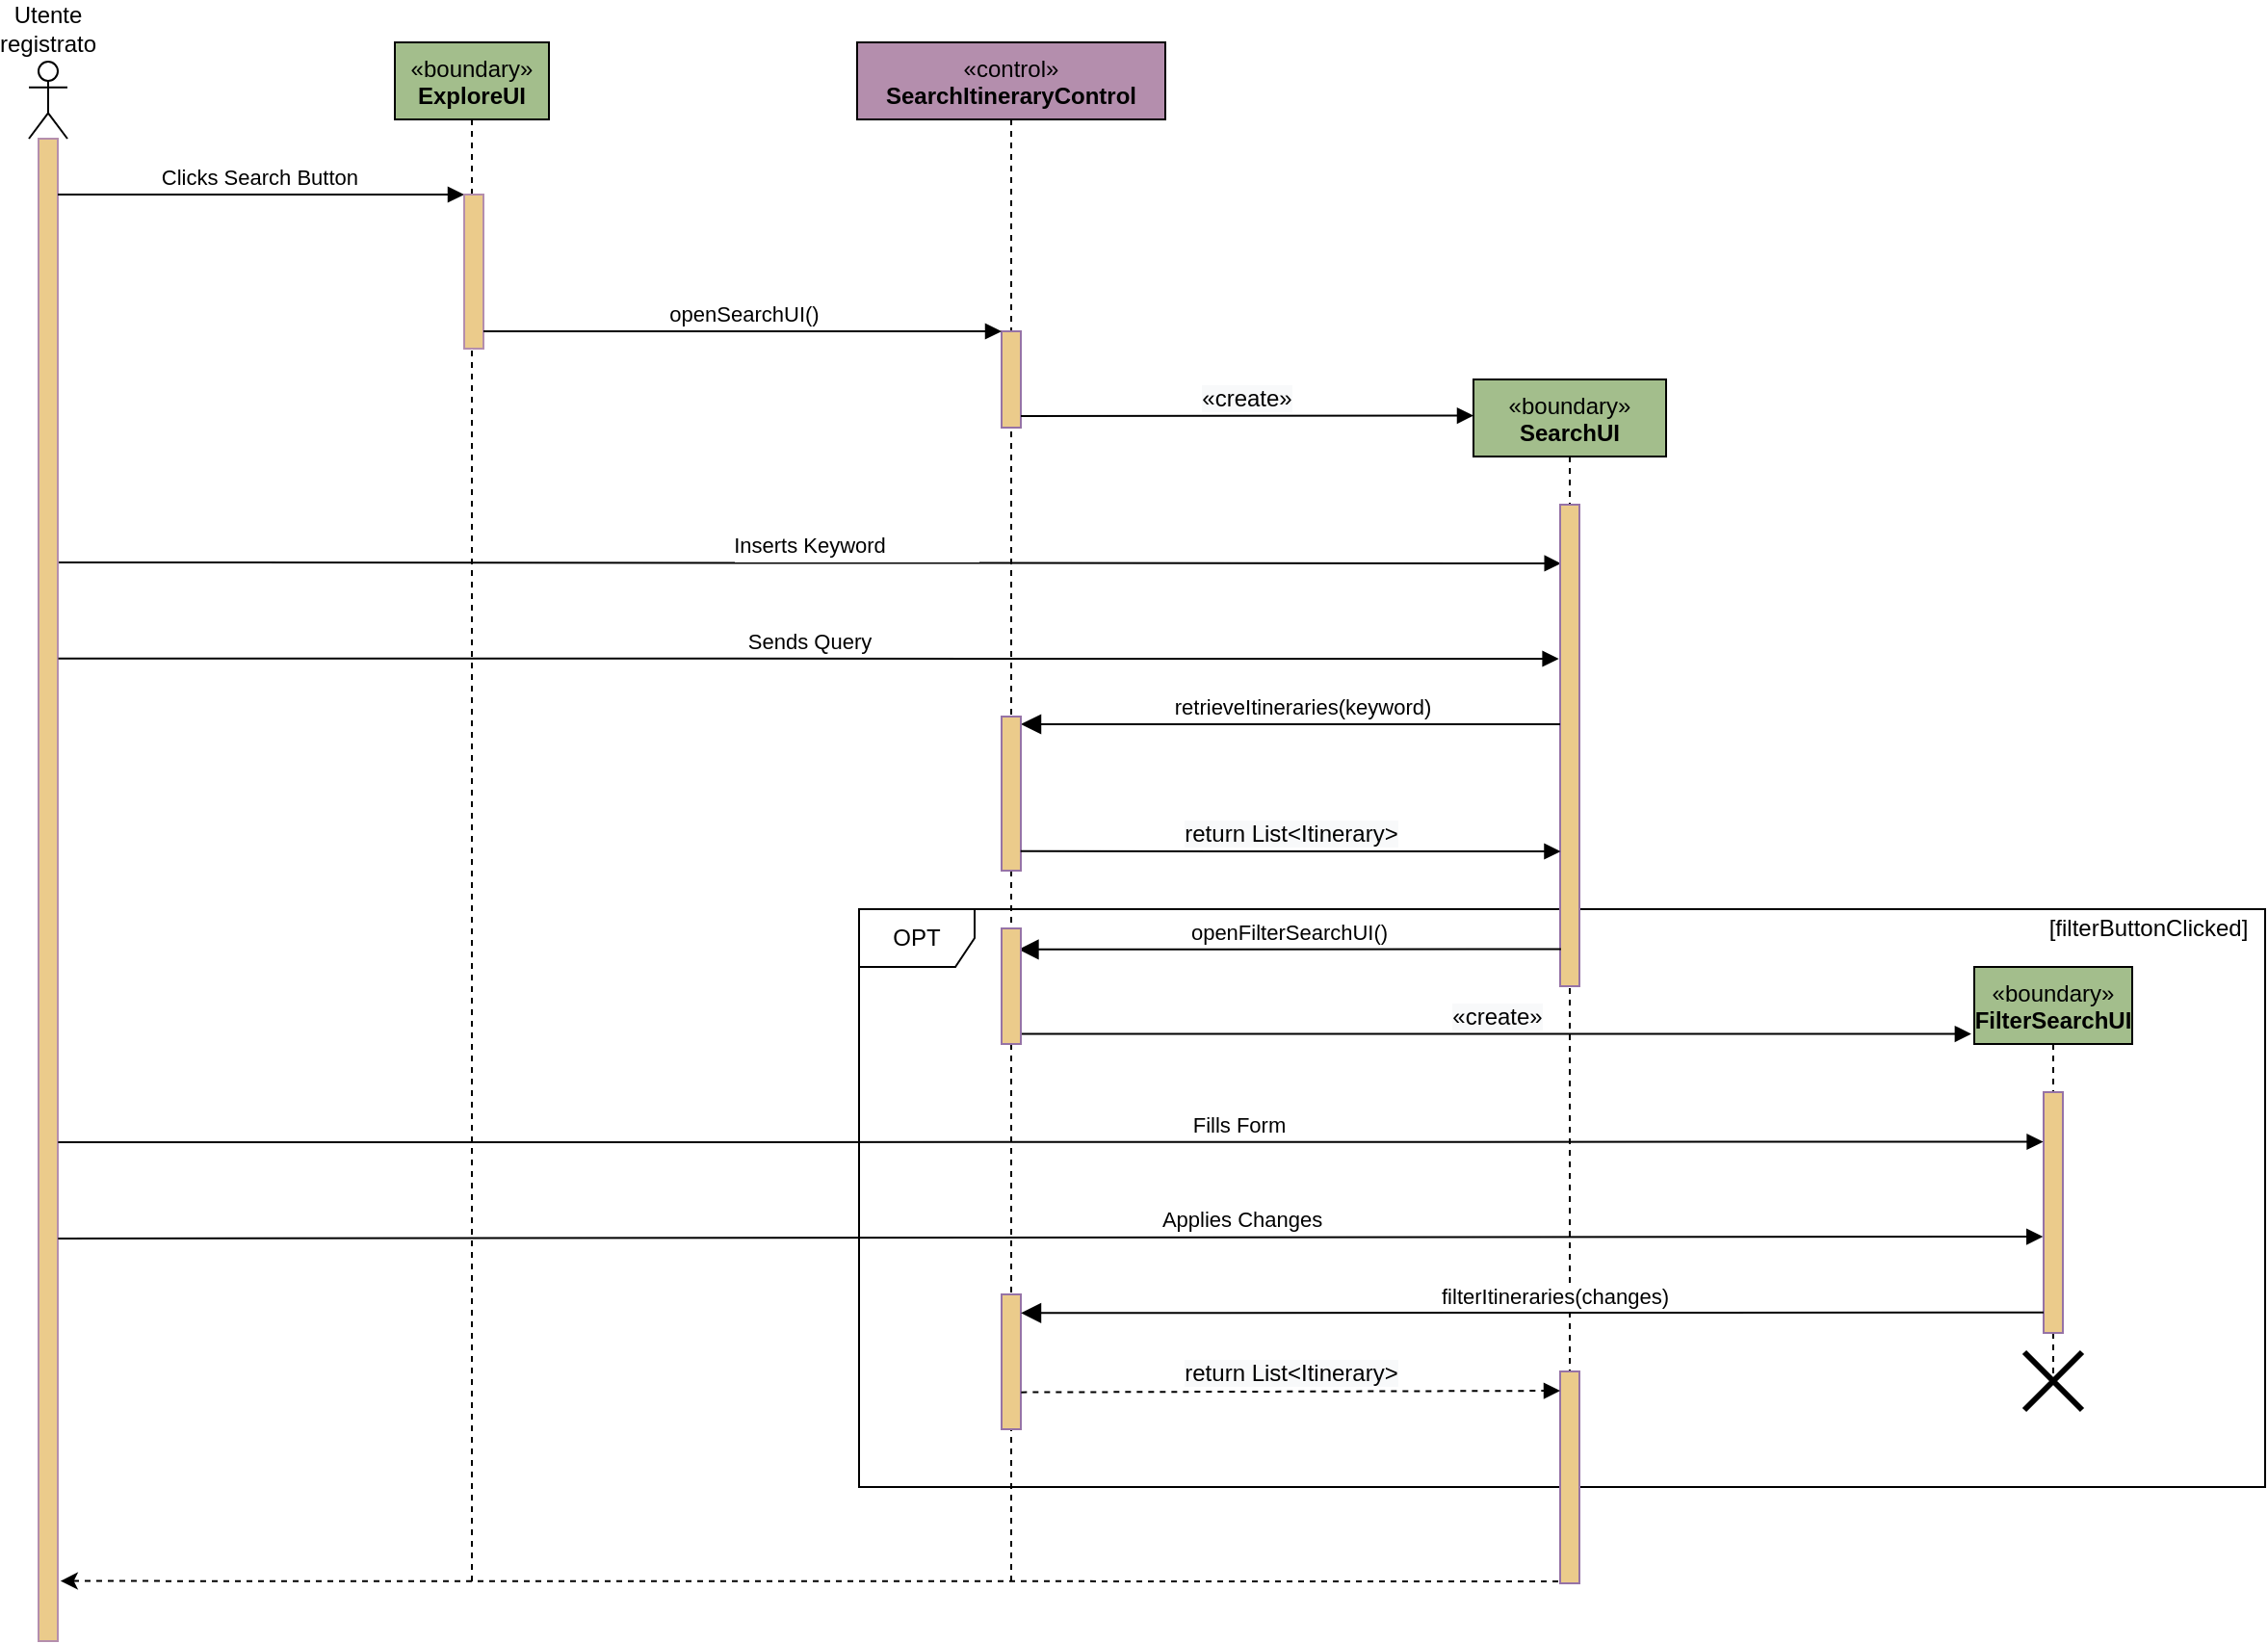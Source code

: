 <mxfile>
    <diagram id="DeaROObW_h7Y9myD4udL" name="Ricerca Itinerario">
        <mxGraphModel dx="2041" dy="789" grid="1" gridSize="10" guides="1" tooltips="1" connect="1" arrows="1" fold="1" page="1" pageScale="1" pageWidth="827" pageHeight="1169" math="0" shadow="0">
            <root>
                <mxCell id="0"/>
                <mxCell id="1" parent="0"/>
                <mxCell id="vcSXQ96v2C0E0V5ABVkG-91" value="OPT" style="shape=umlFrame;whiteSpace=wrap;html=1;" vertex="1" parent="1">
                    <mxGeometry x="481" y="490" width="730" height="300" as="geometry"/>
                </mxCell>
                <mxCell id="nHArHDgA-v1Gkju6NFeY-11" value="Utente registrato" style="shape=umlLifeline;participant=umlActor;perimeter=lifelinePerimeter;whiteSpace=wrap;html=1;container=1;collapsible=0;recursiveResize=0;verticalAlign=bottom;spacingTop=36;outlineConnect=0;size=40;rounded=0;shadow=0;glass=0;labelPosition=center;verticalLabelPosition=top;align=center;strokeWidth=1;perimeterSpacing=0;" parent="1" vertex="1">
                    <mxGeometry x="50" y="50" width="20" height="810" as="geometry"/>
                </mxCell>
                <mxCell id="nHArHDgA-v1Gkju6NFeY-20" value="" style="html=1;points=[];perimeter=orthogonalPerimeter;fillColor=#EBCB8B;strokeColor=#B48EAD;" parent="nHArHDgA-v1Gkju6NFeY-11" vertex="1">
                    <mxGeometry x="5" y="40" width="10" height="780" as="geometry"/>
                </mxCell>
                <mxCell id="23" value="Clicks Search Button&amp;nbsp;" style="html=1;verticalAlign=bottom;endArrow=block;entryX=0;entryY=0;" parent="1" source="nHArHDgA-v1Gkju6NFeY-20" target="22" edge="1">
                    <mxGeometry relative="1" as="geometry">
                        <mxPoint x="80" y="121" as="sourcePoint"/>
                    </mxGeometry>
                </mxCell>
                <mxCell id="9sE8CWYjySVi89K2_Rz9-24" value="&lt;span&gt;«boundary»&lt;/span&gt;&lt;br&gt;&lt;b&gt;ExploreUI&lt;/b&gt;" style="shape=umlLifeline;perimeter=lifelinePerimeter;whiteSpace=wrap;html=1;container=1;collapsible=0;recursiveResize=0;outlineConnect=0;rounded=0;shadow=0;glass=0;strokeWidth=1;verticalAlign=top;fillColor=#A3BE8C;" parent="1" vertex="1">
                    <mxGeometry x="240" y="40" width="80" height="800" as="geometry"/>
                </mxCell>
                <mxCell id="22" value="" style="html=1;points=[];perimeter=orthogonalPerimeter;fillColor=#EBCB8B;strokeColor=#B48EAD;" parent="9sE8CWYjySVi89K2_Rz9-24" vertex="1">
                    <mxGeometry x="36" y="79" width="10" height="80" as="geometry"/>
                </mxCell>
                <mxCell id="26" value="&lt;span&gt;«control»&lt;/span&gt;&lt;br&gt;&lt;b&gt;SearchItineraryControl&lt;/b&gt;" style="shape=umlLifeline;perimeter=lifelinePerimeter;whiteSpace=wrap;html=1;container=1;collapsible=0;recursiveResize=0;outlineConnect=0;rounded=0;shadow=0;glass=0;strokeWidth=1;verticalAlign=top;fillColor=#B48EAD;" parent="1" vertex="1">
                    <mxGeometry x="480" y="40" width="160" height="800" as="geometry"/>
                </mxCell>
                <mxCell id="28" value="" style="html=1;points=[];perimeter=orthogonalPerimeter;strokeColor=#9673a6;fillColor=#EBCB8B;" parent="1" vertex="1">
                    <mxGeometry x="555" y="190" width="10" height="50" as="geometry"/>
                </mxCell>
                <mxCell id="29" value="openSearchUI()" style="html=1;verticalAlign=bottom;endArrow=block;entryX=0;entryY=0;" parent="1" target="28" edge="1">
                    <mxGeometry relative="1" as="geometry">
                        <mxPoint x="286" y="190" as="sourcePoint"/>
                    </mxGeometry>
                </mxCell>
                <mxCell id="9sE8CWYjySVi89K2_Rz9-32" value="&lt;span&gt;«boundary»&lt;/span&gt;&lt;br&gt;&lt;b&gt;SearchUI&lt;/b&gt;" style="shape=umlLifeline;perimeter=lifelinePerimeter;whiteSpace=wrap;html=1;container=1;collapsible=0;recursiveResize=0;outlineConnect=0;rounded=0;shadow=0;glass=0;strokeWidth=1;verticalAlign=top;fillColor=#A3BE8C;" parent="1" vertex="1">
                    <mxGeometry x="800" y="215" width="100" height="625" as="geometry"/>
                </mxCell>
                <mxCell id="33" value="Inserts Keyword" style="html=1;verticalAlign=bottom;endArrow=block;entryX=0.036;entryY=0.122;entryDx=0;entryDy=0;entryPerimeter=0;exitX=1.05;exitY=0.282;exitDx=0;exitDy=0;exitPerimeter=0;" parent="1" source="nHArHDgA-v1Gkju6NFeY-20" target="9sE8CWYjySVi89K2_Rz9-33" edge="1">
                    <mxGeometry width="80" relative="1" as="geometry">
                        <mxPoint x="70" y="311" as="sourcePoint"/>
                        <mxPoint x="840" y="311" as="targetPoint"/>
                    </mxGeometry>
                </mxCell>
                <mxCell id="34" value="&lt;span style=&quot;font-size: 12px ; background-color: rgb(248 , 249 , 250)&quot;&gt;«create»&lt;/span&gt;" style="html=1;verticalAlign=bottom;endArrow=block;entryX=0;entryY=0.03;entryDx=0;entryDy=0;entryPerimeter=0;" parent="1" edge="1" target="9sE8CWYjySVi89K2_Rz9-32">
                    <mxGeometry width="80" relative="1" as="geometry">
                        <mxPoint x="565" y="234" as="sourcePoint"/>
                        <mxPoint x="790" y="236" as="targetPoint"/>
                    </mxGeometry>
                </mxCell>
                <mxCell id="9sE8CWYjySVi89K2_Rz9-33" value="" style="html=1;points=[];perimeter=orthogonalPerimeter;strokeColor=#9673a6;fillColor=#EBCB8B;" parent="1" vertex="1">
                    <mxGeometry x="845" y="280" width="10" height="250" as="geometry"/>
                </mxCell>
                <mxCell id="44" value="&lt;span&gt;«boundary»&lt;/span&gt;&lt;br&gt;&lt;b&gt;FilterSearchUI&lt;/b&gt;" style="shape=umlLifeline;perimeter=lifelinePerimeter;whiteSpace=wrap;html=1;container=1;collapsible=0;recursiveResize=0;outlineConnect=0;rounded=0;shadow=0;glass=0;strokeWidth=1;verticalAlign=top;fillColor=#A3BE8C;" parent="1" vertex="1">
                    <mxGeometry x="1060" y="520" width="82" height="220" as="geometry"/>
                </mxCell>
                <mxCell id="45" value="" style="html=1;points=[];perimeter=orthogonalPerimeter;strokeColor=#9673a6;fillColor=#EBCB8B;" parent="1" vertex="1">
                    <mxGeometry x="1096" y="585" width="10" height="125" as="geometry"/>
                </mxCell>
                <mxCell id="46" value="Fills Form" style="html=1;verticalAlign=bottom;endArrow=block;exitX=1.017;exitY=0.668;exitDx=0;exitDy=0;exitPerimeter=0;entryX=-0.02;entryY=0.206;entryDx=0;entryDy=0;entryPerimeter=0;" parent="1" source="nHArHDgA-v1Gkju6NFeY-20" target="45" edge="1">
                    <mxGeometry x="0.189" width="80" relative="1" as="geometry">
                        <mxPoint x="70.0" y="611.12" as="sourcePoint"/>
                        <mxPoint x="1094.83" y="611" as="targetPoint"/>
                        <mxPoint as="offset"/>
                    </mxGeometry>
                </mxCell>
                <mxCell id="jP3oaZkhwbiLhDZahTP0-97" style="edgeStyle=none;html=1;dashed=1;entryX=1.14;entryY=0.96;entryDx=0;entryDy=0;entryPerimeter=0;" edge="1" parent="1" target="nHArHDgA-v1Gkju6NFeY-20">
                    <mxGeometry relative="1" as="geometry">
                        <mxPoint x="70" y="836" as="targetPoint"/>
                        <mxPoint x="844" y="839" as="sourcePoint"/>
                    </mxGeometry>
                </mxCell>
                <mxCell id="85" value="" style="html=1;points=[];perimeter=orthogonalPerimeter;strokeColor=#9673a6;fillColor=#EBCB8B;" vertex="1" parent="1">
                    <mxGeometry x="845" y="730" width="10" height="110" as="geometry"/>
                </mxCell>
                <mxCell id="86" value="" style="html=1;points=[];perimeter=orthogonalPerimeter;strokeColor=#9673a6;fillColor=#EBCB8B;" vertex="1" parent="1">
                    <mxGeometry x="555" y="690" width="10" height="70" as="geometry"/>
                </mxCell>
                <mxCell id="89" value="openFilterSearchUI()" style="html=1;verticalAlign=bottom;endArrow=block;endSize=8;strokeWidth=1;endFill=1;exitX=0.043;exitY=0.923;exitDx=0;exitDy=0;exitPerimeter=0;entryX=0.872;entryY=0.182;entryDx=0;entryDy=0;entryPerimeter=0;" edge="1" parent="1" source="9sE8CWYjySVi89K2_Rz9-33" target="jP3oaZkhwbiLhDZahTP0-91">
                    <mxGeometry relative="1" as="geometry">
                        <mxPoint x="840" y="511" as="sourcePoint"/>
                        <mxPoint x="570" y="511" as="targetPoint"/>
                    </mxGeometry>
                </mxCell>
                <mxCell id="91" value="[filterButtonClicked]" style="text;html=1;align=center;verticalAlign=middle;resizable=0;points=[];autosize=1;strokeColor=none;fillColor=none;" vertex="1" parent="1">
                    <mxGeometry x="1090" y="490" width="120" height="20" as="geometry"/>
                </mxCell>
                <mxCell id="qzssCWnmS8RyctSG9N9C-91" value="retrieveItineraries(keyword)" style="html=1;verticalAlign=bottom;endArrow=block;endSize=8;strokeWidth=1;endFill=1;" edge="1" parent="1">
                    <mxGeometry x="-0.043" relative="1" as="geometry">
                        <mxPoint x="845" y="394" as="sourcePoint"/>
                        <mxPoint x="565" y="394" as="targetPoint"/>
                        <mxPoint as="offset"/>
                    </mxGeometry>
                </mxCell>
                <mxCell id="qzssCWnmS8RyctSG9N9C-92" value="" style="html=1;points=[];perimeter=orthogonalPerimeter;strokeColor=#9673a6;fillColor=#EBCB8B;" vertex="1" parent="1">
                    <mxGeometry x="555" y="390" width="10" height="80" as="geometry"/>
                </mxCell>
                <mxCell id="vcSXQ96v2C0E0V5ABVkG-92" value="&lt;span style=&quot;font-size: 12px ; background-color: rgb(248 , 249 , 250)&quot;&gt;return List&amp;lt;Itinerary&amp;gt;&lt;/span&gt;" style="html=1;verticalAlign=bottom;endArrow=block;entryX=0.024;entryY=0.72;entryDx=0;entryDy=0;entryPerimeter=0;exitX=0.985;exitY=0.874;exitDx=0;exitDy=0;exitPerimeter=0;" edge="1" parent="1" source="qzssCWnmS8RyctSG9N9C-92" target="9sE8CWYjySVi89K2_Rz9-33">
                    <mxGeometry width="80" relative="1" as="geometry">
                        <mxPoint x="570" y="460" as="sourcePoint"/>
                        <mxPoint x="840" y="460" as="targetPoint"/>
                    </mxGeometry>
                </mxCell>
                <mxCell id="ywLP2hOXwmcJJrAZpPiX-92" value="&lt;span style=&quot;font-size: 12px ; background-color: rgb(248 , 249 , 250)&quot;&gt;«create»&lt;/span&gt;" style="html=1;verticalAlign=bottom;endArrow=block;exitX=1.004;exitY=0.912;exitDx=0;exitDy=0;exitPerimeter=0;entryX=-0.019;entryY=0.158;entryDx=0;entryDy=0;entryPerimeter=0;" edge="1" parent="1" source="jP3oaZkhwbiLhDZahTP0-91" target="44">
                    <mxGeometry width="80" relative="1" as="geometry">
                        <mxPoint x="568.24" y="550.15" as="sourcePoint"/>
                        <mxPoint x="1050" y="550" as="targetPoint"/>
                    </mxGeometry>
                </mxCell>
                <mxCell id="jP3oaZkhwbiLhDZahTP0-91" value="" style="html=1;points=[];perimeter=orthogonalPerimeter;strokeColor=#9673a6;fillColor=#EBCB8B;" vertex="1" parent="1">
                    <mxGeometry x="555" y="500" width="10" height="60" as="geometry"/>
                </mxCell>
                <mxCell id="jP3oaZkhwbiLhDZahTP0-92" value="&amp;nbsp;Applies Changes" style="html=1;verticalAlign=bottom;endArrow=block;exitX=1.017;exitY=0.732;exitDx=0;exitDy=0;exitPerimeter=0;entryX=-0.035;entryY=0.6;entryDx=0;entryDy=0;entryPerimeter=0;" edge="1" parent="1" source="nHArHDgA-v1Gkju6NFeY-20" target="45">
                    <mxGeometry x="0.189" width="80" relative="1" as="geometry">
                        <mxPoint x="71.17" y="661.12" as="sourcePoint"/>
                        <mxPoint x="1090" y="660" as="targetPoint"/>
                        <mxPoint as="offset"/>
                    </mxGeometry>
                </mxCell>
                <mxCell id="jP3oaZkhwbiLhDZahTP0-93" value="filterItineraries(changes)" style="html=1;verticalAlign=bottom;endArrow=block;endSize=8;strokeWidth=1;endFill=1;exitX=0;exitY=0.915;exitDx=0;exitDy=0;exitPerimeter=0;entryX=1;entryY=0.138;entryDx=0;entryDy=0;entryPerimeter=0;" edge="1" parent="1" source="45" target="86">
                    <mxGeometry x="-0.043" relative="1" as="geometry">
                        <mxPoint x="970" y="700" as="sourcePoint"/>
                        <mxPoint x="710.0" y="698" as="targetPoint"/>
                        <mxPoint as="offset"/>
                    </mxGeometry>
                </mxCell>
                <mxCell id="jP3oaZkhwbiLhDZahTP0-94" value="&lt;span style=&quot;font-size: 12px ; background-color: rgb(248 , 249 , 250)&quot;&gt;return List&amp;lt;Itinerary&amp;gt;&lt;/span&gt;" style="html=1;verticalAlign=bottom;endArrow=block;dashed=1;exitX=1.017;exitY=0.726;exitDx=0;exitDy=0;exitPerimeter=0;entryX=0;entryY=0.091;entryDx=0;entryDy=0;entryPerimeter=0;" edge="1" parent="1" source="86" target="85">
                    <mxGeometry width="80" relative="1" as="geometry">
                        <mxPoint x="575" y="740" as="sourcePoint"/>
                        <mxPoint x="830" y="740" as="targetPoint"/>
                    </mxGeometry>
                </mxCell>
                <mxCell id="81" value="Sends Query" style="html=1;verticalAlign=bottom;endArrow=block;exitX=1.028;exitY=0.346;exitDx=0;exitDy=0;exitPerimeter=0;entryX=-0.069;entryY=0.32;entryDx=0;entryDy=0;entryPerimeter=0;" edge="1" parent="1" source="nHArHDgA-v1Gkju6NFeY-20" target="9sE8CWYjySVi89K2_Rz9-33">
                    <mxGeometry width="80" relative="1" as="geometry">
                        <mxPoint x="80" y="360" as="sourcePoint"/>
                        <mxPoint x="840" y="360" as="targetPoint"/>
                    </mxGeometry>
                </mxCell>
                <mxCell id="jP3oaZkhwbiLhDZahTP0-98" value="" style="shape=umlDestroy;whiteSpace=wrap;html=1;strokeWidth=3;" vertex="1" parent="1">
                    <mxGeometry x="1086" y="720" width="30" height="30" as="geometry"/>
                </mxCell>
            </root>
        </mxGraphModel>
    </diagram>
</mxfile>